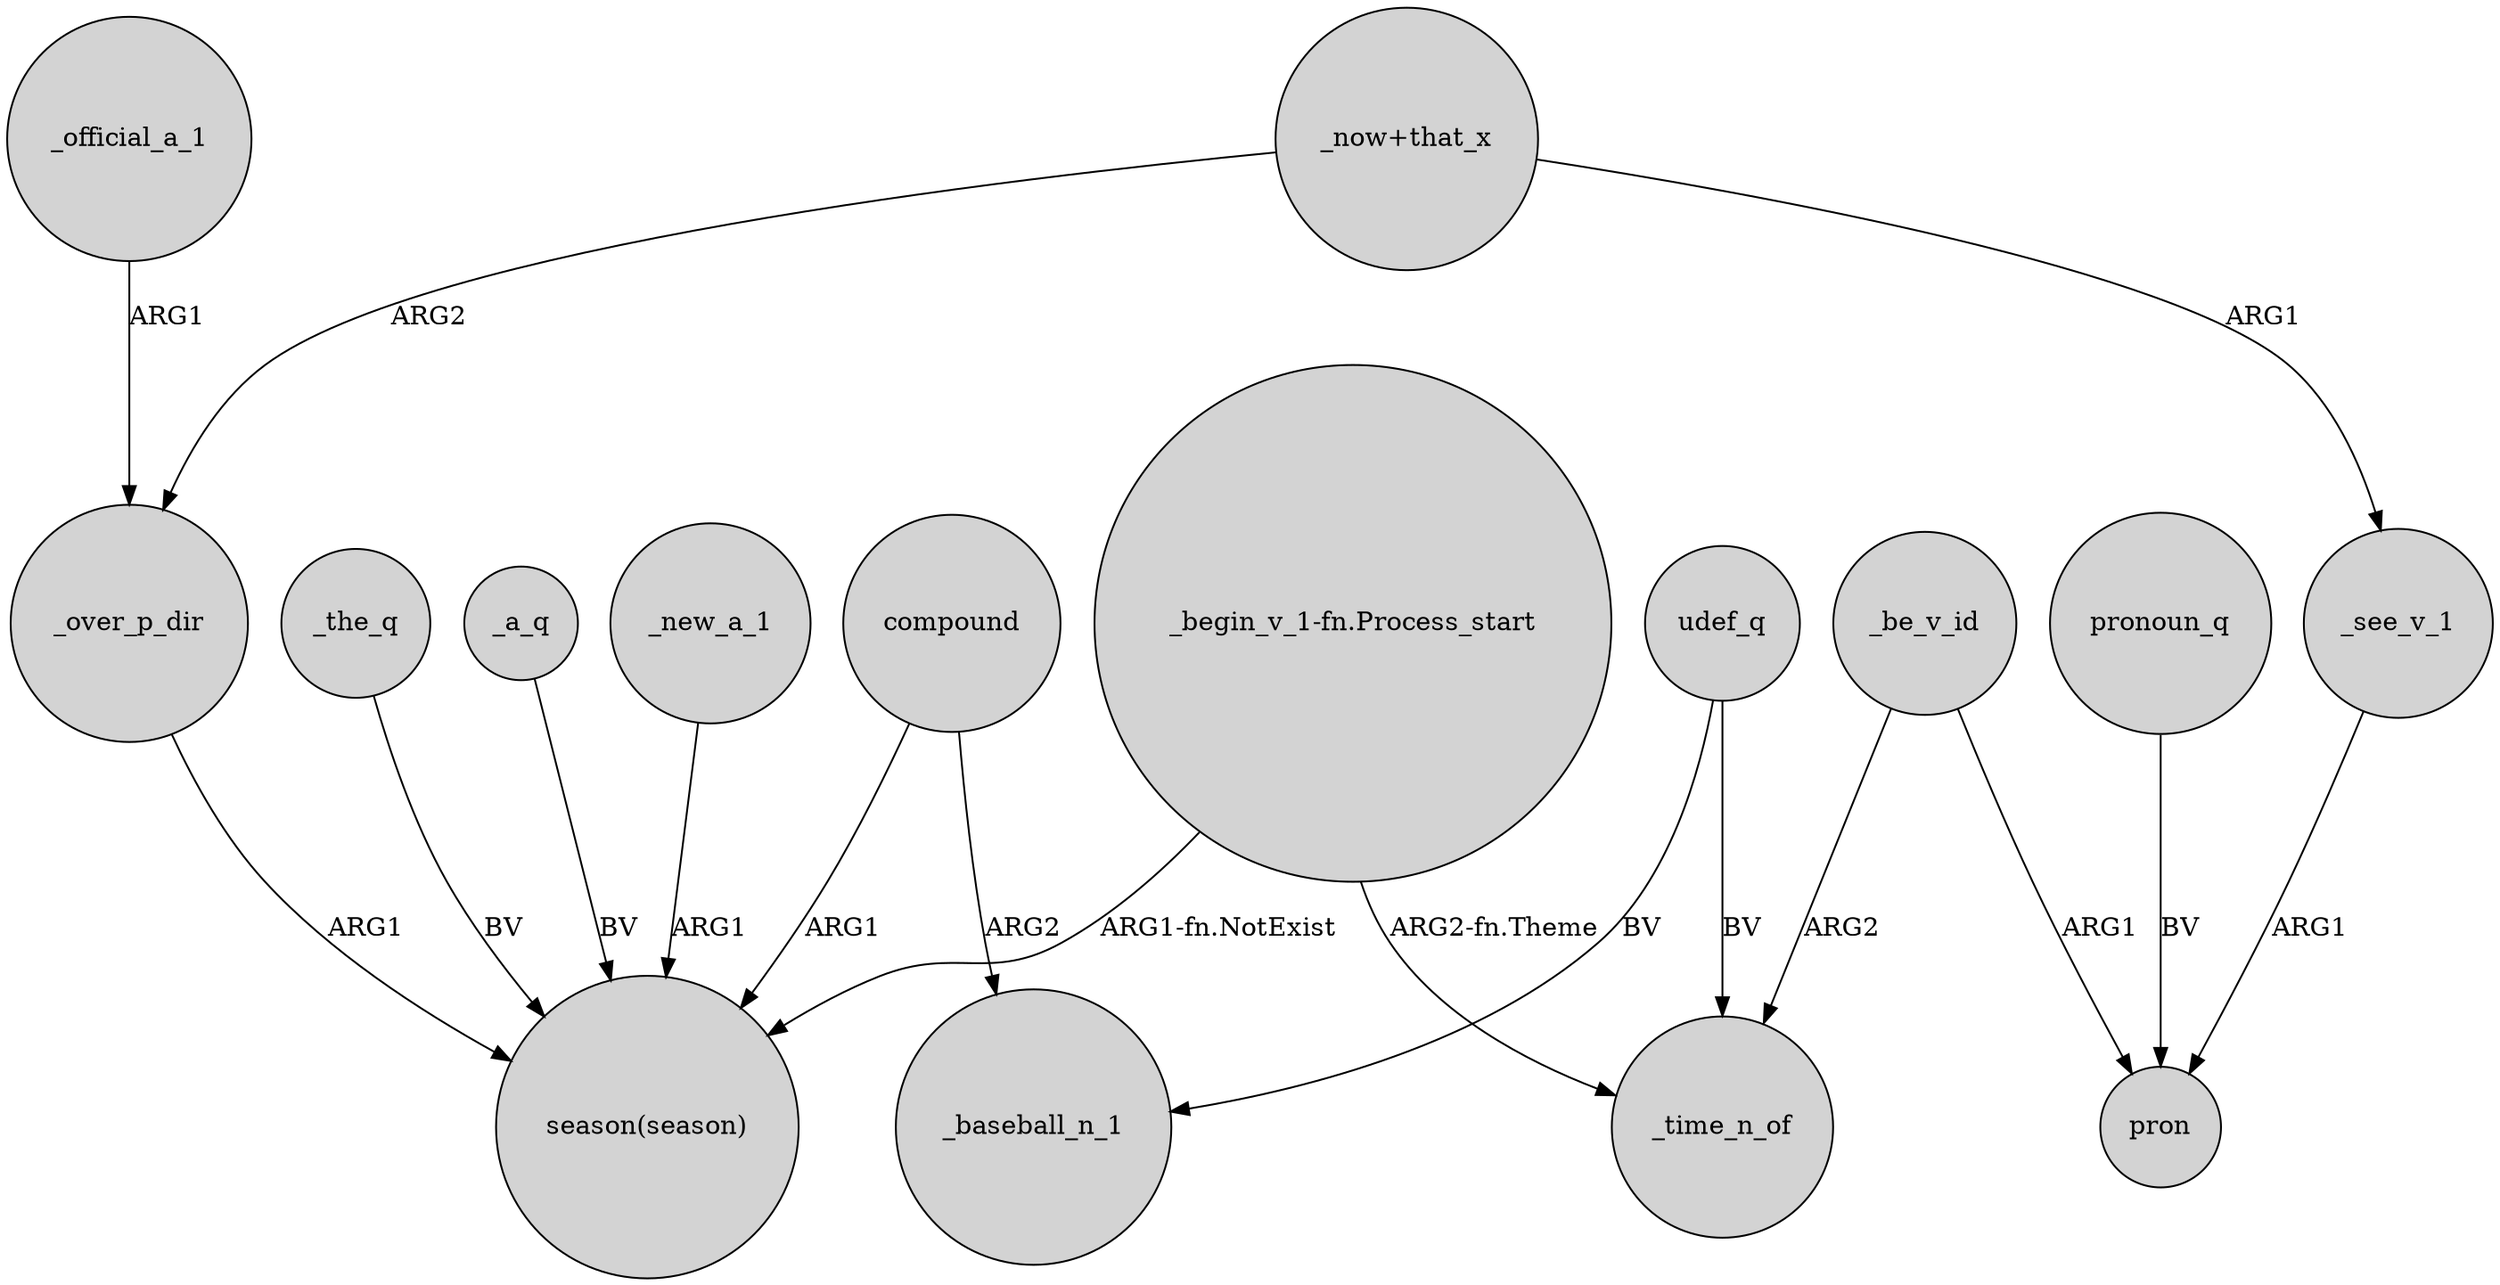digraph {
	node [shape=circle style=filled]
	_the_q -> "season(season)" [label=BV]
	_a_q -> "season(season)" [label=BV]
	_over_p_dir -> "season(season)" [label=ARG1]
	"_now+that_x" -> _see_v_1 [label=ARG1]
	compound -> _baseball_n_1 [label=ARG2]
	_see_v_1 -> pron [label=ARG1]
	"_begin_v_1-fn.Process_start" -> "season(season)" [label="ARG1-fn.NotExist"]
	_new_a_1 -> "season(season)" [label=ARG1]
	"_now+that_x" -> _over_p_dir [label=ARG2]
	_be_v_id -> _time_n_of [label=ARG2]
	pronoun_q -> pron [label=BV]
	_official_a_1 -> _over_p_dir [label=ARG1]
	udef_q -> _time_n_of [label=BV]
	_be_v_id -> pron [label=ARG1]
	"_begin_v_1-fn.Process_start" -> _time_n_of [label="ARG2-fn.Theme"]
	udef_q -> _baseball_n_1 [label=BV]
	compound -> "season(season)" [label=ARG1]
}

